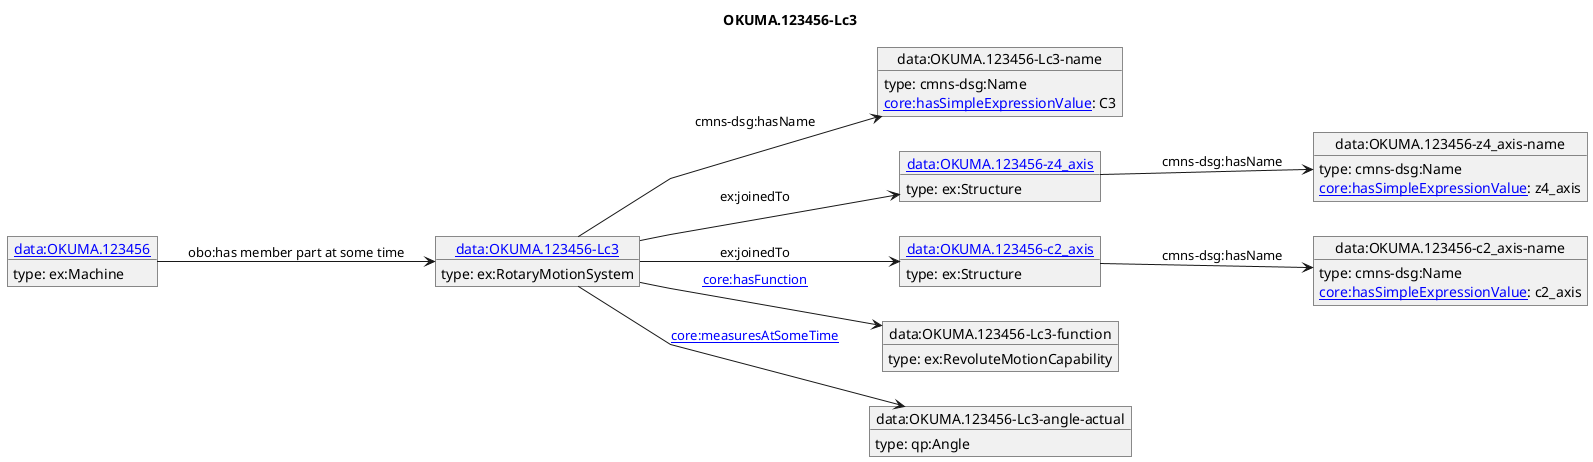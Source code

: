 @startuml
skinparam linetype polyline
left to right direction
title OKUMA.123456-Lc3
object "[[./OKUMA.123456-Lc3.html data:OKUMA.123456-Lc3]]" as o1 {
 type: ex:RotaryMotionSystem 
}
object "data:OKUMA.123456-Lc3-name" as o2 {
 type: cmns-dsg:Name 
}
object "[[./OKUMA.123456-z4_axis.html data:OKUMA.123456-z4_axis]]" as o3 {
 type: ex:Structure 
}
object "data:OKUMA.123456-z4_axis-name" as o4 {
 type: cmns-dsg:Name 
}
object "[[./OKUMA.123456-c2_axis.html data:OKUMA.123456-c2_axis]]" as o5 {
 type: ex:Structure 
}
object "data:OKUMA.123456-c2_axis-name" as o6 {
 type: cmns-dsg:Name 
}
object "data:OKUMA.123456-Lc3-function" as o7 {
 type: ex:RevoluteMotionCapability 
}
object "data:OKUMA.123456-Lc3-angle-actual" as o8 {
 type: qp:Angle 
}
object "[[./OKUMA.123456.html data:OKUMA.123456]]" as o9 {
 type: ex:Machine 
}
o1 --> o2 : cmns-dsg:hasName
o2 : [[https://spec.industrialontologies.org/ontology/core/Core/hasSimpleExpressionValue core:hasSimpleExpressionValue]]: C3
o1 --> o3 : ex:joinedTo
o3 --> o4 : cmns-dsg:hasName
o4 : [[https://spec.industrialontologies.org/ontology/core/Core/hasSimpleExpressionValue core:hasSimpleExpressionValue]]: z4_axis
o1 --> o5 : ex:joinedTo
o5 --> o6 : cmns-dsg:hasName
o6 : [[https://spec.industrialontologies.org/ontology/core/Core/hasSimpleExpressionValue core:hasSimpleExpressionValue]]: c2_axis
o1 --> o7 : [[https://spec.industrialontologies.org/ontology/core/Core/hasFunction core:hasFunction]]
o1 --> o8 : [[https://spec.industrialontologies.org/ontology/core/Core/measuresAtSomeTime core:measuresAtSomeTime]]
o9 --> o1 : obo:has member part at some time
@enduml

